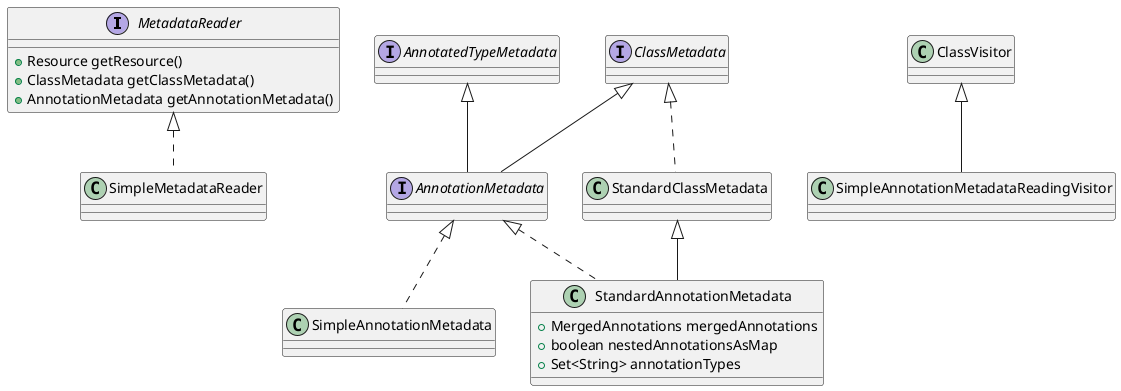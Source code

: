 @startuml
'https://plantuml.com/class-diagram

interface MetadataReader{
	+ Resource getResource()
	+ ClassMetadata getClassMetadata()
	+ AnnotationMetadata getAnnotationMetadata()
}
class SimpleMetadataReader implements MetadataReader

interface AnnotationMetadata extends ClassMetadata, AnnotatedTypeMetadata

class SimpleAnnotationMetadata implements AnnotationMetadata

class SimpleAnnotationMetadataReadingVisitor extends ClassVisitor

class StandardClassMetadata implements ClassMetadata
class StandardAnnotationMetadata extends StandardClassMetadata implements AnnotationMetadata{
    + MergedAnnotations mergedAnnotations
    + boolean nestedAnnotationsAsMap
    + Set<String> annotationTypes
}
@enduml